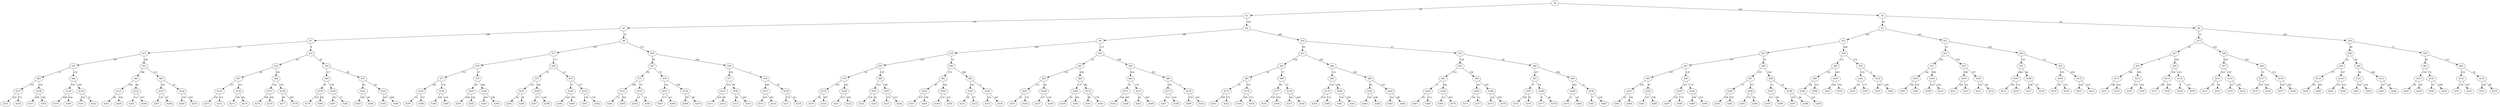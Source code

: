 digraph {
  A0;
  A1;
  A2;
  A3;
  A4;
  A5;
  A6;
  A7;
  A8;
  A9;
  A10;
  A11;
  A12;
  A13;
  A14;
  A15;
  A16;
  A17;
  A18;
  A19;
  A20;
  A21;
  A22;
  A23;
  A24;
  A25;
  A26;
  A27;
  A28;
  A29;
  A30;
  A31;
  A32;
  A33;
  A34;
  A35;
  A36;
  A37;
  A38;
  A39;
  A40;
  A41;
  A42;
  A43;
  A44;
  A45;
  A46;
  A47;
  A48;
  A49;
  A50;
  A51;
  A52;
  A53;
  A54;
  A55;
  A56;
  A57;
  A58;
  A59;
  A60;
  A61;
  A62;
  A63;
  A64;
  A65;
  A66;
  A67;
  A68;
  A69;
  A70;
  A71;
  A72;
  A73;
  A74;
  A75;
  A76;
  A77;
  A78;
  A79;
  A80;
  A81;
  A82;
  A83;
  A84;
  A85;
  A86;
  A87;
  A88;
  A89;
  A90;
  A91;
  A92;
  A93;
  A94;
  A95;
  A96;
  A97;
  A98;
  A99;
  A100;
  A101;
  A102;
  A103;
  A104;
  A105;
  A106;
  A107;
  A108;
  A109;
  A110;
  A111;
  A112;
  A113;
  A114;
  A115;
  A116;
  A117;
  A118;
  A119;
  A120;
  A121;
  A122;
  A123;
  A124;
  A125;
  A126;
  A127;
  A128;
  A129;
  A130;
  A131;
  A132;
  A133;
  A134;
  A135;
  A136;
  A137;
  A138;
  A139;
  A140;
  A141;
  A142;
  A143;
  A144;
  A145;
  A146;
  A147;
  A148;
  A149;
  A150;
  A151;
  A152;
  A153;
  A154;
  A155;
  A156;
  A157;
  A158;
  A159;
  A160;
  A161;
  A162;
  A163;
  A164;
  A165;
  A166;
  A167;
  A168;
  A169;
  A170;
  A171;
  A172;
  A173;
  A174;
  A175;
  A176;
  A177;
  A178;
  A179;
  A180;
  A181;
  A182;
  A183;
  A184;
  A185;
  A186;
  A187;
  A188;
  A189;
  A190;
  A191;
  A192;
  A193;
  A194;
  A195;
  A196;
  A197;
  A198;
  A199;
  A200;
  A201;
  A202;
  A203;
  A204;
  A205;
  A206;
  A207;
  A208;
  A209;
  A210;
  A211;
  A212;
  A213;
  A214;
  A215;
  A216;
  A217;
  A218;
  A219;
  A220;
  A221;
  A222;
  A223;
  A224;
  A225;
  A226;
  A227;
  A228;
  A229;
  A230;
  A231;
  A232;
  A233;
  A234;
  A235;
  A236;
  A237;
  A238;
  A239;
  A240;
  A241;
  A242;
  A243;
  A244;
  A245;
  A246;
  A247;
  A248;
  A249;
  A250;
  A251;
  A252;
  A253;
  A254;
  A255;
  A256;
  A257;
  A258;
  A259;
  A260;
  A261;
  A262;
  A263;
  A264;
  A265;
  A266;
  A267;
  A268;
  A269;
  A270;
  A271;
  A272;
  A273;
  A274;
  A275;
  A276;
  A277;
  A278;
  A279;
  A280;
  A281;
  A282;
  A283;
  A284;
  A285;
  A286;
  A287;
  A288;
  A289;
  A290;
  A291;
  A292;
  A293;
  A294;
  A295;
  A296;
  A297;
  A298;
  A299;
  A300;
  A301;
  A302;
  A303;
  A304;
  A305;
  A306;
  A307;
  A308;
  A309;
  A310;
  A311;
  A312;
  A313;
  A314;
  A315;
  A316;
  A317;
  A318;
  A319;
  A320;
  A321;
  A322;
  A323;
  A324;
  A325;
  A326;
  A327;
  A328;
  A329;
  A330;
  A331;
  A332;
  A333;
  A334;
  A335;
  A336;
  A337;
  A338;
  A339;
  A340;
  A341;
  A342;
  A343;
  A344;
  A345;
  A346;
  A347;
  A348;
  A349;
  A350;
  A351;
  A352;
  A353;
  A354;
  A355;
  A356;
  A357;
  A358;
  A359;
  A360;
  A361;
  A362;
  A363;
  A364;
  A365;
  A366;
  A367;
  A368;
  A369;
  A370;
  A371;
  A372;
  A373;
  A374;
  A375;
  A376;
  A377;
  A378;
  A379;
  A380;
  A381;
  A382;
  A383;
  A384;
  A385;
  A386;
  A387;
  A388;
  A389;
  A390;
  A391;
  A392;
  A393;
  A394;
  A395;
  A396;
  A397;
  A398;
  A399;

  A0 -> A1 [label=98];
  A0 -> A2 [label=166];
  A1 -> A3 [label=105];
  A1 -> A4 [label=146];
  A2 -> A5 [label=85];
  A2 -> A6 [label=92];
  A3 -> A7 [label=208];
  A3 -> A8 [label=54];
  A4 -> A9 [label=348];
  A4 -> A10 [label=266];
  A5 -> A11 [label=329];
  A5 -> A12 [label=262];
  A6 -> A13 [label=14];
  A6 -> A14 [label=287];
  A7 -> A15 [label=205];
  A7 -> A16 [label=9];
  A8 -> A17 [label=259];
  A8 -> A18 [label=153];
  A9 -> A19 [label=303];
  A9 -> A20 [label=173];
  A10 -> A21 [label=89];
  A10 -> A22 [label=37];
  A11 -> A23 [label=57];
  A11 -> A24 [label=306];
  A12 -> A25 [label=53];
  A12 -> A26 [label=236];
  A13 -> A27 [label=91];
  A13 -> A28 [label=243];
  A14 -> A29 [label=94];
  A14 -> A30 [label=71];
  A15 -> A31 [label=185];
  A15 -> A32 [label=146];
  A16 -> A33 [label=351];
  A16 -> A34 [label=42];
  A17 -> A35 [label=3];
  A17 -> A36 [label=113];
  A18 -> A37 [label=38];
  A18 -> A38 [label=294];
  A19 -> A39 [label=154];
  A19 -> A40 [label=34];
  A20 -> A41 [label=32];
  A20 -> A42 [label=308];
  A21 -> A43 [label=104];
  A21 -> A44 [label=296];
  A22 -> A45 [label=158];
  A22 -> A46 [label=28];
  A23 -> A47 [label=278];
  A23 -> A48 [label=54];
  A24 -> A49 [label=271];
  A24 -> A50 [label=274];
  A25 -> A51 [label=341];
  A25 -> A52 [label=250];
  A26 -> A53 [label=120];
  A26 -> A54 [label=53];
  A27 -> A55 [label=4];
  A27 -> A56 [label=168];
  A28 -> A57 [label=320];
  A28 -> A58 [label=261];
  A29 -> A59 [label=63];
  A29 -> A60 [label=99];
  A30 -> A61 [label=48];
  A30 -> A62 [label=153];
  A31 -> A63 [label=25];
  A31 -> A64 [label=132];
  A32 -> A65 [label=196];
  A32 -> A66 [label=211];
  A33 -> A67 [label=66];
  A33 -> A68 [label=281];
  A34 -> A69 [label=117];
  A34 -> A70 [label=85];
  A35 -> A71 [label=112];
  A35 -> A72 [label=37];
  A36 -> A73 [label=31];
  A36 -> A74 [label=23];
  A37 -> A75 [label=99];
  A37 -> A76 [label=70];
  A38 -> A77 [label=220];
  A38 -> A78 [label=3];
  A39 -> A79 [label=56];
  A39 -> A80 [label=129];
  A40 -> A81 [label=279];
  A40 -> A82 [label=188];
  A41 -> A83 [label=114];
  A41 -> A84 [label=204];
  A42 -> A85 [label=224];
  A42 -> A86 [label=291];
  A43 -> A87 [label=50];
  A43 -> A88 [label=17];
  A44 -> A89 [label=315];
  A44 -> A90 [label=263];
  A45 -> A91 [label=153];
  A45 -> A92 [label=194];
  A46 -> A93 [label=257];
  A46 -> A94 [label=304];
  A47 -> A95 [label=167];
  A47 -> A96 [label=139];
  A48 -> A97 [label=219];
  A48 -> A98 [label=164];
  A49 -> A99 [label=152];
  A49 -> A100 [label=249];
  A50 -> A101 [label=110];
  A50 -> A102 [label=3];
  A51 -> A103 [label=146];
  A51 -> A104 [label=298];
  A52 -> A105 [label=190];
  A52 -> A106 [label=317];
  A53 -> A107 [label=260];
  A53 -> A108 [label=46];
  A54 -> A109 [label=193];
  A54 -> A110 [label=259];
  A55 -> A111 [label=284];
  A55 -> A112 [label=281];
  A56 -> A113 [label=230];
  A56 -> A114 [label=253];
  A57 -> A115 [label=252];
  A57 -> A116 [label=197];
  A58 -> A117 [label=32];
  A58 -> A118 [label=123];
  A59 -> A119 [label=277];
  A59 -> A120 [label=187];
  A60 -> A121 [label=94];
  A60 -> A122 [label=284];
  A61 -> A123 [label=138];
  A61 -> A124 [label=74];
  A62 -> A125 [label=256];
  A62 -> A126 [label=50];
  A63 -> A127 [label=219];
  A63 -> A128 [label=230];
  A64 -> A129 [label=191];
  A64 -> A130 [label=169];
  A65 -> A131 [label=336];
  A65 -> A132 [label=46];
  A66 -> A133 [label=319];
  A66 -> A134 [label=22];
  A67 -> A135 [label=271];
  A67 -> A136 [label=315];
  A68 -> A137 [label=334];
  A68 -> A138 [label=183];
  A69 -> A139 [label=81];
  A69 -> A140 [label=218];
  A70 -> A141 [label=93];
  A70 -> A142 [label=29];
  A71 -> A143 [label=281];
  A71 -> A144 [label=174];
  A72 -> A145 [label=58];
  A72 -> A146 [label=286];
  A73 -> A147 [label=113];
  A73 -> A148 [label=185];
  A74 -> A149 [label=57];
  A74 -> A150 [label=137];
  A75 -> A151 [label=294];
  A75 -> A152 [label=79];
  A76 -> A153 [label=161];
  A76 -> A154 [label=238];
  A77 -> A155 [label=333];
  A77 -> A156 [label=87];
  A78 -> A157 [label=340];
  A78 -> A158 [label=39];
  A79 -> A159 [label=150];
  A79 -> A160 [label=242];
  A80 -> A161 [label=233];
  A80 -> A162 [label=185];
  A81 -> A163 [label=87];
  A81 -> A164 [label=183];
  A82 -> A165 [label=192];
  A82 -> A166 [label=9];
  A83 -> A167 [label=151];
  A83 -> A168 [label=66];
  A84 -> A169 [label=137];
  A84 -> A170 [label=88];
  A85 -> A171 [label=51];
  A85 -> A172 [label=125];
  A86 -> A173 [label=195];
  A86 -> A174 [label=1];
  A87 -> A175 [label=25];
  A87 -> A176 [label=222];
  A88 -> A177 [label=66];
  A88 -> A178 [label=31];
  A89 -> A179 [label=154];
  A89 -> A180 [label=266];
  A90 -> A181 [label=85];
  A90 -> A182 [label=122];
  A91 -> A183 [label=6];
  A91 -> A184 [label=185];
  A92 -> A185 [label=251];
  A92 -> A186 [label=283];
  A93 -> A187 [label=57];
  A93 -> A188 [label=44];
  A94 -> A189 [label=293];
  A94 -> A190 [label=8];
  A95 -> A191 [label=254];
  A95 -> A192 [label=97];
  A96 -> A193 [label=145];
  A96 -> A194 [label=174];
  A97 -> A195 [label=15];
  A97 -> A196 [label=272];
  A98 -> A197 [label=13];
  A98 -> A198 [label=22];
  A99 -> A199 [label=84];
  A99 -> A200 [label=132];
  A100 -> A201 [label=186];
  A100 -> A202 [label=161];
  A101 -> A203 [label=18];
  A101 -> A204 [label=177];
  A102 -> A205 [label=265];
  A102 -> A206 [label=190];
  A103 -> A207 [label=192];
  A103 -> A208 [label=102];
  A104 -> A209 [label=210];
  A104 -> A210 [label=224];
  A105 -> A211 [label=183];
  A105 -> A212 [label=54];
  A106 -> A213 [label=133];
  A106 -> A214 [label=94];
  A107 -> A215 [label=334];
  A107 -> A216 [label=179];
  A108 -> A217 [label=196];
  A108 -> A218 [label=13];
  A109 -> A219 [label=181];
  A109 -> A220 [label=253];
  A110 -> A221 [label=124];
  A110 -> A222 [label=314];
  A111 -> A223 [label=249];
  A111 -> A224 [label=250];
  A112 -> A225 [label=335];
  A112 -> A226 [label=102];
  A113 -> A227 [label=98];
  A113 -> A228 [label=169];
  A114 -> A229 [label=9];
  A114 -> A230 [label=173];
  A115 -> A231 [label=61];
  A115 -> A232 [label=50];
  A116 -> A233 [label=227];
  A116 -> A234 [label=242];
  A117 -> A235 [label=310];
  A117 -> A236 [label=263];
  A118 -> A237 [label=330];
  A118 -> A238 [label=243];
  A119 -> A239 [label=69];
  A119 -> A240 [label=265];
  A120 -> A241 [label=193];
  A120 -> A242 [label=215];
  A121 -> A243 [label=202];
  A121 -> A244 [label=214];
  A122 -> A245 [label=107];
  A122 -> A246 [label=64];
  A123 -> A247 [label=46];
  A123 -> A248 [label=247];
  A124 -> A249 [label=76];
  A124 -> A250 [label=298];
  A125 -> A251 [label=138];
  A125 -> A252 [label=167];
  A126 -> A253 [label=226];
  A126 -> A254 [label=84];
  A127 -> A255 [label=222];
  A127 -> A256 [label=271];
  A128 -> A257 [label=200];
  A128 -> A258 [label=188];
  A129 -> A259 [label=280];
  A129 -> A260 [label=218];
  A130 -> A261 [label=253];
  A130 -> A262 [label=27];
  A131 -> A263 [label=86];
  A131 -> A264 [label=104];
  A132 -> A265 [label=113];
  A132 -> A266 [label=197];
  A133 -> A267 [label=135];
  A133 -> A268 [label=47];
  A134 -> A269 [label=199];
  A134 -> A270 [label=164];
  A135 -> A271 [label=256];
  A135 -> A272 [label=151];
  A136 -> A273 [label=140];
  A136 -> A274 [label=89];
  A137 -> A275 [label=290];
  A137 -> A276 [label=244];
  A138 -> A277 [label=84];
  A138 -> A278 [label=248];
  A139 -> A279 [label=219];
  A139 -> A280 [label=201];
  A140 -> A281 [label=263];
  A140 -> A282 [label=27];
  A141 -> A283 [label=194];
  A141 -> A284 [label=28];
  A142 -> A285 [label=105];
  A142 -> A286 [label=294];
  A143 -> A287 [label=61];
  A143 -> A288 [label=257];
  A144 -> A289 [label=106];
  A144 -> A290 [label=116];
  A145 -> A291 [label=248];
  A145 -> A292 [label=226];
  A146 -> A293 [label=243];
  A146 -> A294 [label=238];
  A147 -> A295 [label=34];
  A147 -> A296 [label=46];
  A148 -> A297 [label=171];
  A148 -> A298 [label=140];
  A149 -> A299 [label=140];
  A149 -> A300 [label=293];
  A150 -> A301 [label=236];
  A150 -> A302 [label=170];
  A151 -> A303 [label=73];
  A151 -> A304 [label=302];
  A152 -> A305 [label=25];
  A152 -> A306 [label=14];
  A153 -> A307 [label=117];
  A153 -> A308 [label=61];
  A154 -> A309 [label=187];
  A154 -> A310 [label=80];
  A155 -> A311 [label=229];
  A155 -> A312 [label=66];
  A156 -> A313 [label=80];
  A156 -> A314 [label=293];
  A157 -> A315 [label=259];
  A157 -> A316 [label=261];
  A158 -> A317 [label=274];
  A158 -> A318 [label=33];
  A159 -> A319 [label=28];
  A159 -> A320 [label=287];
  A160 -> A321 [label=153];
  A160 -> A322 [label=295];
  A161 -> A323 [label=139];
  A161 -> A324 [label=29];
  A162 -> A325 [label=272];
  A162 -> A326 [label=315];
  A163 -> A327 [label=137];
  A163 -> A328 [label=198];
  A164 -> A329 [label=153];
  A164 -> A330 [label=231];
  A165 -> A331 [label=20];
  A165 -> A332 [label=87];
  A166 -> A333 [label=224];
  A166 -> A334 [label=167];
  A167 -> A335 [label=42];
  A167 -> A336 [label=131];
  A168 -> A337 [label=147];
  A168 -> A338 [label=135];
  A169 -> A339 [label=50];
  A169 -> A340 [label=262];
  A170 -> A341 [label=86];
  A170 -> A342 [label=179];
  A171 -> A343 [label=144];
  A171 -> A344 [label=247];
  A172 -> A345 [label=40];
  A172 -> A346 [label=200];
  A173 -> A347 [label=111];
  A173 -> A348 [label=216];
  A174 -> A349 [label=279];
  A174 -> A350 [label=191];
  A175 -> A351 [label=168];
  A175 -> A352 [label=171];
  A176 -> A353 [label=189];
  A176 -> A354 [label=272];
  A177 -> A355 [label=105];
  A177 -> A356 [label=225];
  A178 -> A357 [label=243];
  A178 -> A358 [label=289];
  A179 -> A359 [label=219];
  A179 -> A360 [label=133];
  A180 -> A361 [label=130];
  A180 -> A362 [label=220];
  A181 -> A363 [label=109];
  A181 -> A364 [label=240];
  A182 -> A365 [label=314];
  A182 -> A366 [label=89];
  A183 -> A367 [label=92];
  A183 -> A368 [label=215];
  A184 -> A369 [label=311];
  A184 -> A370 [label=265];
  A185 -> A371 [label=347];
  A185 -> A372 [label=14];
  A186 -> A373 [label=126];
  A186 -> A374 [label=295];
  A187 -> A375 [label=183];
  A187 -> A376 [label=91];
  A188 -> A377 [label=8];
  A188 -> A378 [label=94];
  A189 -> A379 [label=11];
  A189 -> A380 [label=34];
  A190 -> A381 [label=77];
  A190 -> A382 [label=234];
  A191 -> A383 [label=43];
  A191 -> A384 [label=185];
  A192 -> A385 [label=207];
  A192 -> A386 [label=198];
  A193 -> A387 [label=120];
  A193 -> A388 [label=170];
  A194 -> A389 [label=198];
  A194 -> A390 [label=319];
  A195 -> A391 [label=189];
  A195 -> A392 [label=235];
  A196 -> A393 [label=175];
  A196 -> A394 [label=35];
  A197 -> A395 [label=121];
  A197 -> A396 [label=99];
  A198 -> A397 [label=335];
  A198 -> A398 [label=90];
  A199 -> A399 [label=234];
}
